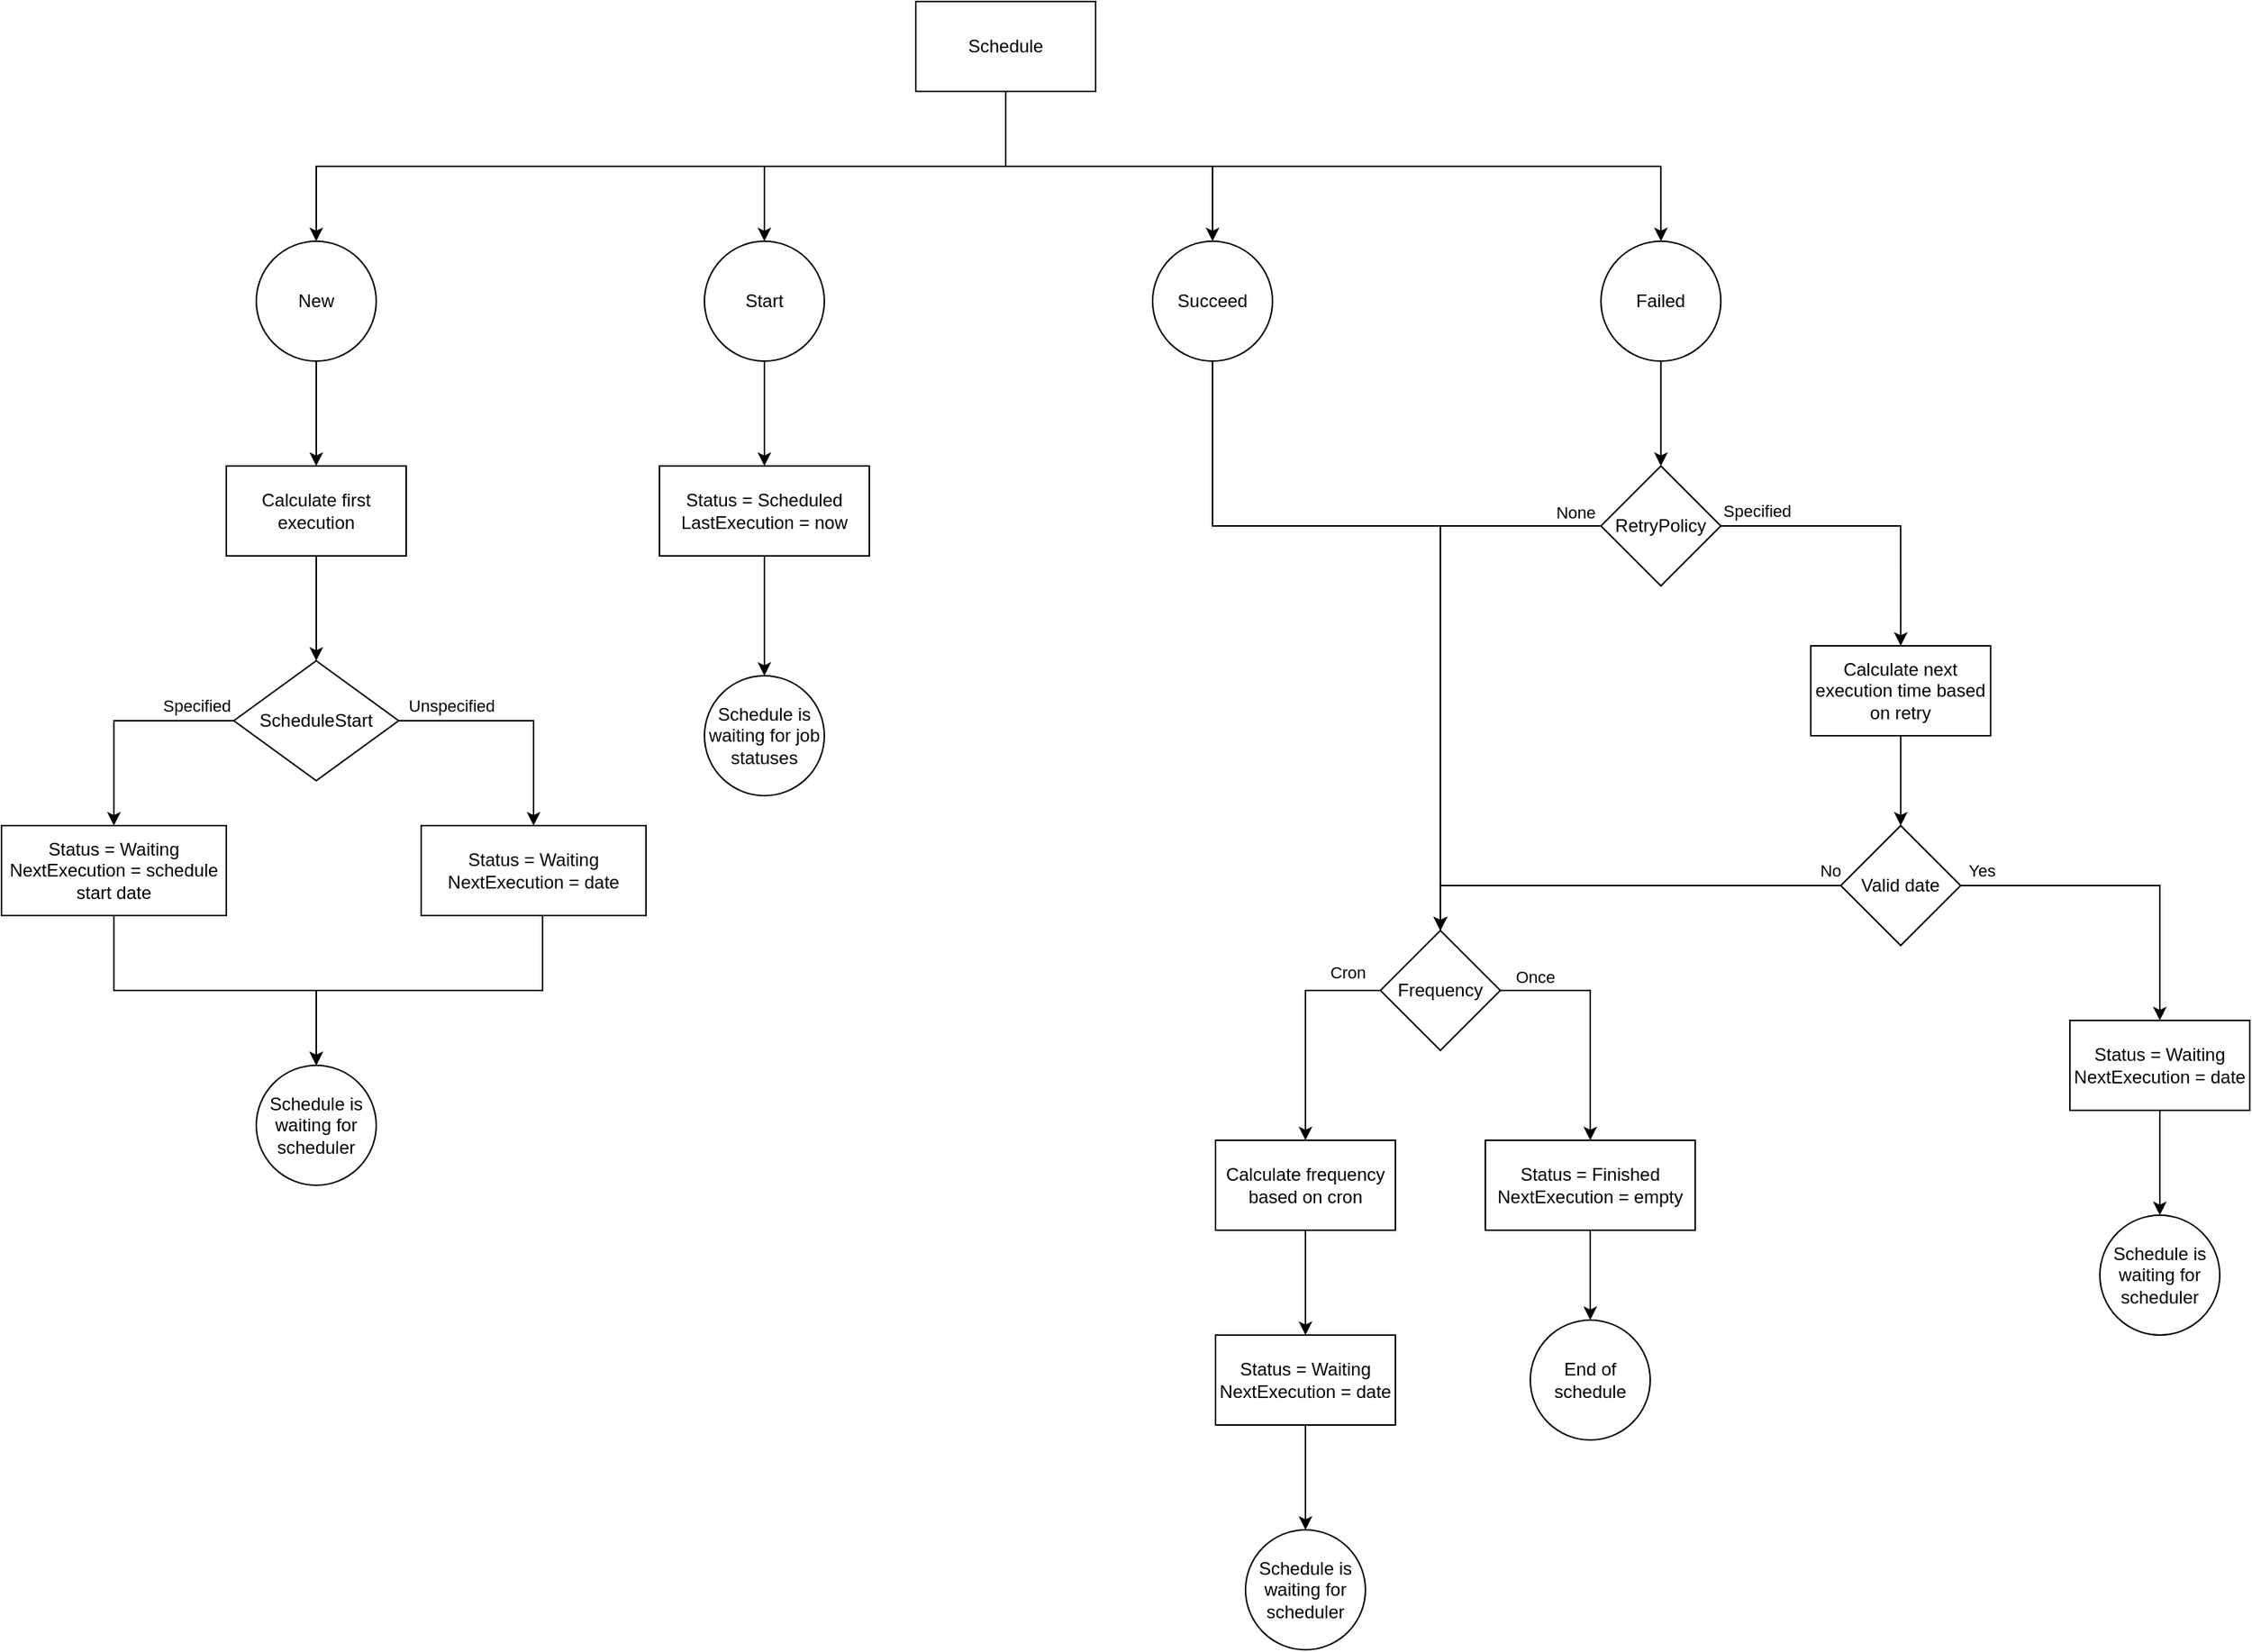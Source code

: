 <mxfile version="24.7.17">
  <diagram name="Strona-1" id="AHVVo2TzYNKZg2VQZ6vx">
    <mxGraphModel dx="1088" dy="553" grid="1" gridSize="10" guides="1" tooltips="1" connect="1" arrows="1" fold="1" page="1" pageScale="1" pageWidth="827" pageHeight="1169" math="0" shadow="0">
      <root>
        <mxCell id="0" />
        <mxCell id="1" parent="0" />
        <mxCell id="PyxdqDs6xn2357YQWsqR-6" style="edgeStyle=orthogonalEdgeStyle;rounded=0;orthogonalLoop=1;jettySize=auto;html=1;entryX=0.5;entryY=0;entryDx=0;entryDy=0;exitX=0.5;exitY=1;exitDx=0;exitDy=0;" parent="1" source="PyxdqDs6xn2357YQWsqR-1" target="PyxdqDs6xn2357YQWsqR-2" edge="1">
          <mxGeometry relative="1" as="geometry" />
        </mxCell>
        <mxCell id="PyxdqDs6xn2357YQWsqR-7" style="edgeStyle=orthogonalEdgeStyle;rounded=0;orthogonalLoop=1;jettySize=auto;html=1;entryX=0.5;entryY=0;entryDx=0;entryDy=0;exitX=0.5;exitY=1;exitDx=0;exitDy=0;" parent="1" source="PyxdqDs6xn2357YQWsqR-1" target="PyxdqDs6xn2357YQWsqR-3" edge="1">
          <mxGeometry relative="1" as="geometry">
            <mxPoint x="800" y="70" as="sourcePoint" />
          </mxGeometry>
        </mxCell>
        <mxCell id="PyxdqDs6xn2357YQWsqR-8" style="edgeStyle=orthogonalEdgeStyle;rounded=0;orthogonalLoop=1;jettySize=auto;html=1;entryX=0.5;entryY=0;entryDx=0;entryDy=0;exitX=0.5;exitY=1;exitDx=0;exitDy=0;" parent="1" source="PyxdqDs6xn2357YQWsqR-1" target="PyxdqDs6xn2357YQWsqR-4" edge="1">
          <mxGeometry relative="1" as="geometry" />
        </mxCell>
        <mxCell id="PyxdqDs6xn2357YQWsqR-9" style="edgeStyle=orthogonalEdgeStyle;rounded=0;orthogonalLoop=1;jettySize=auto;html=1;entryX=0.5;entryY=0;entryDx=0;entryDy=0;exitX=0.5;exitY=1;exitDx=0;exitDy=0;" parent="1" source="PyxdqDs6xn2357YQWsqR-1" target="PyxdqDs6xn2357YQWsqR-5" edge="1">
          <mxGeometry relative="1" as="geometry" />
        </mxCell>
        <mxCell id="PyxdqDs6xn2357YQWsqR-1" value="Schedule" style="rounded=0;whiteSpace=wrap;html=1;" parent="1" vertex="1">
          <mxGeometry x="710" y="30" width="120" height="60" as="geometry" />
        </mxCell>
        <mxCell id="PyxdqDs6xn2357YQWsqR-15" value="" style="edgeStyle=orthogonalEdgeStyle;rounded=0;orthogonalLoop=1;jettySize=auto;html=1;" parent="1" source="PyxdqDs6xn2357YQWsqR-2" target="PyxdqDs6xn2357YQWsqR-14" edge="1">
          <mxGeometry relative="1" as="geometry" />
        </mxCell>
        <mxCell id="PyxdqDs6xn2357YQWsqR-2" value="Start" style="ellipse;whiteSpace=wrap;html=1;aspect=fixed;" parent="1" vertex="1">
          <mxGeometry x="569" y="190" width="80" height="80" as="geometry" />
        </mxCell>
        <mxCell id="PyxdqDs6xn2357YQWsqR-11" value="" style="edgeStyle=orthogonalEdgeStyle;rounded=0;orthogonalLoop=1;jettySize=auto;html=1;entryX=0.5;entryY=0;entryDx=0;entryDy=0;" parent="1" source="PyxdqDs6xn2357YQWsqR-3" target="PyxdqDs6xn2357YQWsqR-60" edge="1">
          <mxGeometry relative="1" as="geometry" />
        </mxCell>
        <mxCell id="PyxdqDs6xn2357YQWsqR-3" value="New" style="ellipse;whiteSpace=wrap;html=1;aspect=fixed;" parent="1" vertex="1">
          <mxGeometry x="270" y="190" width="80" height="80" as="geometry" />
        </mxCell>
        <mxCell id="PyxdqDs6xn2357YQWsqR-17" value="" style="edgeStyle=orthogonalEdgeStyle;rounded=0;orthogonalLoop=1;jettySize=auto;html=1;entryX=0.5;entryY=0;entryDx=0;entryDy=0;exitX=0.5;exitY=1;exitDx=0;exitDy=0;" parent="1" source="PyxdqDs6xn2357YQWsqR-4" target="PyxdqDs6xn2357YQWsqR-18" edge="1">
          <mxGeometry relative="1" as="geometry">
            <mxPoint x="960.0" y="330" as="targetPoint" />
            <Array as="points">
              <mxPoint x="908" y="380" />
              <mxPoint x="1060" y="380" />
            </Array>
          </mxGeometry>
        </mxCell>
        <mxCell id="PyxdqDs6xn2357YQWsqR-4" value="Succeed" style="ellipse;whiteSpace=wrap;html=1;aspect=fixed;" parent="1" vertex="1">
          <mxGeometry x="868" y="190" width="80" height="80" as="geometry" />
        </mxCell>
        <mxCell id="PyxdqDs6xn2357YQWsqR-26" style="edgeStyle=orthogonalEdgeStyle;rounded=0;orthogonalLoop=1;jettySize=auto;html=1;entryX=0.5;entryY=0;entryDx=0;entryDy=0;exitX=0.5;exitY=1;exitDx=0;exitDy=0;" parent="1" source="PyxdqDs6xn2357YQWsqR-5" target="PyxdqDs6xn2357YQWsqR-25" edge="1">
          <mxGeometry relative="1" as="geometry" />
        </mxCell>
        <mxCell id="PyxdqDs6xn2357YQWsqR-5" value="Failed" style="ellipse;whiteSpace=wrap;html=1;aspect=fixed;" parent="1" vertex="1">
          <mxGeometry x="1167.14" y="190" width="80" height="80" as="geometry" />
        </mxCell>
        <mxCell id="PyxdqDs6xn2357YQWsqR-42" style="edgeStyle=orthogonalEdgeStyle;rounded=0;orthogonalLoop=1;jettySize=auto;html=1;entryX=0.5;entryY=0;entryDx=0;entryDy=0;exitX=0.54;exitY=0.993;exitDx=0;exitDy=0;exitPerimeter=0;" parent="1" source="PyxdqDs6xn2357YQWsqR-10" target="PyxdqDs6xn2357YQWsqR-41" edge="1">
          <mxGeometry relative="1" as="geometry" />
        </mxCell>
        <mxCell id="PyxdqDs6xn2357YQWsqR-10" value="Status = Waiting&lt;div&gt;NextExecution = date&lt;/div&gt;" style="whiteSpace=wrap;html=1;" parent="1" vertex="1">
          <mxGeometry x="380" y="580" width="150" height="60" as="geometry" />
        </mxCell>
        <mxCell id="PyxdqDs6xn2357YQWsqR-44" style="edgeStyle=orthogonalEdgeStyle;rounded=0;orthogonalLoop=1;jettySize=auto;html=1;entryX=0.5;entryY=0;entryDx=0;entryDy=0;" parent="1" source="PyxdqDs6xn2357YQWsqR-14" target="PyxdqDs6xn2357YQWsqR-43" edge="1">
          <mxGeometry relative="1" as="geometry" />
        </mxCell>
        <mxCell id="PyxdqDs6xn2357YQWsqR-14" value="Status = Scheduled&lt;div&gt;LastExecution = now&lt;/div&gt;" style="whiteSpace=wrap;html=1;" parent="1" vertex="1">
          <mxGeometry x="539" y="340" width="140" height="60" as="geometry" />
        </mxCell>
        <mxCell id="PyxdqDs6xn2357YQWsqR-20" value="" style="edgeStyle=orthogonalEdgeStyle;rounded=0;orthogonalLoop=1;jettySize=auto;html=1;exitX=1;exitY=0.5;exitDx=0;exitDy=0;" parent="1" source="PyxdqDs6xn2357YQWsqR-18" target="PyxdqDs6xn2357YQWsqR-19" edge="1">
          <mxGeometry relative="1" as="geometry" />
        </mxCell>
        <mxCell id="PyxdqDs6xn2357YQWsqR-21" value="Once" style="edgeLabel;html=1;align=center;verticalAlign=middle;resizable=0;points=[];" parent="PyxdqDs6xn2357YQWsqR-20" vertex="1" connectable="0">
          <mxGeometry x="0.105" y="-1" relative="1" as="geometry">
            <mxPoint x="-36" y="-38" as="offset" />
          </mxGeometry>
        </mxCell>
        <mxCell id="PyxdqDs6xn2357YQWsqR-23" value="" style="edgeStyle=orthogonalEdgeStyle;rounded=0;orthogonalLoop=1;jettySize=auto;html=1;exitX=0;exitY=0.5;exitDx=0;exitDy=0;entryX=0.5;entryY=0;entryDx=0;entryDy=0;" parent="1" source="PyxdqDs6xn2357YQWsqR-18" target="PyxdqDs6xn2357YQWsqR-35" edge="1">
          <mxGeometry relative="1" as="geometry" />
        </mxCell>
        <mxCell id="PyxdqDs6xn2357YQWsqR-24" value="Cron" style="edgeLabel;html=1;align=center;verticalAlign=middle;resizable=0;points=[];" parent="PyxdqDs6xn2357YQWsqR-23" vertex="1" connectable="0">
          <mxGeometry x="0.003" relative="1" as="geometry">
            <mxPoint x="28" y="-37" as="offset" />
          </mxGeometry>
        </mxCell>
        <mxCell id="PyxdqDs6xn2357YQWsqR-18" value="Frequency" style="rhombus;whiteSpace=wrap;html=1;" parent="1" vertex="1">
          <mxGeometry x="1020" y="650" width="80" height="80" as="geometry" />
        </mxCell>
        <mxCell id="PyxdqDs6xn2357YQWsqR-40" style="edgeStyle=orthogonalEdgeStyle;rounded=0;orthogonalLoop=1;jettySize=auto;html=1;entryX=0.5;entryY=0;entryDx=0;entryDy=0;" parent="1" source="PyxdqDs6xn2357YQWsqR-19" target="PyxdqDs6xn2357YQWsqR-39" edge="1">
          <mxGeometry relative="1" as="geometry" />
        </mxCell>
        <mxCell id="PyxdqDs6xn2357YQWsqR-19" value="Status = Finished&lt;div&gt;NextExecution = empty&lt;/div&gt;" style="whiteSpace=wrap;html=1;" parent="1" vertex="1">
          <mxGeometry x="1090" y="790" width="140" height="60" as="geometry" />
        </mxCell>
        <mxCell id="PyxdqDs6xn2357YQWsqR-46" style="edgeStyle=orthogonalEdgeStyle;rounded=0;orthogonalLoop=1;jettySize=auto;html=1;entryX=0.5;entryY=0;entryDx=0;entryDy=0;" parent="1" source="PyxdqDs6xn2357YQWsqR-22" target="PyxdqDs6xn2357YQWsqR-45" edge="1">
          <mxGeometry relative="1" as="geometry">
            <mxPoint x="1010" y="1030" as="targetPoint" />
          </mxGeometry>
        </mxCell>
        <mxCell id="PyxdqDs6xn2357YQWsqR-22" value="Status = Waiting&lt;div&gt;NextExecution = date&lt;/div&gt;" style="whiteSpace=wrap;html=1;" parent="1" vertex="1">
          <mxGeometry x="910" y="920" width="120" height="60" as="geometry" />
        </mxCell>
        <mxCell id="PyxdqDs6xn2357YQWsqR-29" value="" style="edgeStyle=orthogonalEdgeStyle;rounded=0;orthogonalLoop=1;jettySize=auto;html=1;exitX=0;exitY=0.5;exitDx=0;exitDy=0;entryX=0.5;entryY=0;entryDx=0;entryDy=0;" parent="1" source="PyxdqDs6xn2357YQWsqR-25" target="PyxdqDs6xn2357YQWsqR-18" edge="1">
          <mxGeometry relative="1" as="geometry">
            <mxPoint x="1370.034" y="464" as="targetPoint" />
            <Array as="points">
              <mxPoint x="1060" y="430" />
              <mxPoint x="1060" y="740" />
            </Array>
          </mxGeometry>
        </mxCell>
        <mxCell id="PyxdqDs6xn2357YQWsqR-32" value="None" style="edgeLabel;html=1;align=center;verticalAlign=middle;resizable=0;points=[];" parent="PyxdqDs6xn2357YQWsqR-29" vertex="1" connectable="0">
          <mxGeometry x="-0.355" relative="1" as="geometry">
            <mxPoint x="90" y="-24" as="offset" />
          </mxGeometry>
        </mxCell>
        <mxCell id="PyxdqDs6xn2357YQWsqR-31" style="edgeStyle=orthogonalEdgeStyle;rounded=0;orthogonalLoop=1;jettySize=auto;html=1;entryX=0.5;entryY=0;entryDx=0;entryDy=0;exitX=1;exitY=0.5;exitDx=0;exitDy=0;" parent="1" source="PyxdqDs6xn2357YQWsqR-25" target="PyxdqDs6xn2357YQWsqR-30" edge="1">
          <mxGeometry relative="1" as="geometry" />
        </mxCell>
        <mxCell id="PyxdqDs6xn2357YQWsqR-33" value="Specified" style="edgeLabel;html=1;align=center;verticalAlign=middle;resizable=0;points=[];" parent="PyxdqDs6xn2357YQWsqR-31" vertex="1" connectable="0">
          <mxGeometry x="-0.407" y="-1" relative="1" as="geometry">
            <mxPoint x="-36" y="-11" as="offset" />
          </mxGeometry>
        </mxCell>
        <mxCell id="PyxdqDs6xn2357YQWsqR-25" value="RetryPolicy" style="rhombus;whiteSpace=wrap;html=1;" parent="1" vertex="1">
          <mxGeometry x="1167.14" y="340" width="80" height="80" as="geometry" />
        </mxCell>
        <mxCell id="PyxdqDs6xn2357YQWsqR-50" style="edgeStyle=orthogonalEdgeStyle;rounded=0;orthogonalLoop=1;jettySize=auto;html=1;entryX=0.5;entryY=0;entryDx=0;entryDy=0;" parent="1" source="PyxdqDs6xn2357YQWsqR-30" target="PyxdqDs6xn2357YQWsqR-48" edge="1">
          <mxGeometry relative="1" as="geometry" />
        </mxCell>
        <mxCell id="PyxdqDs6xn2357YQWsqR-30" value="Calculate next execution time based on retry" style="whiteSpace=wrap;html=1;" parent="1" vertex="1">
          <mxGeometry x="1307.14" y="460" width="120" height="60" as="geometry" />
        </mxCell>
        <mxCell id="PyxdqDs6xn2357YQWsqR-36" style="edgeStyle=orthogonalEdgeStyle;rounded=0;orthogonalLoop=1;jettySize=auto;html=1;entryX=0.5;entryY=0;entryDx=0;entryDy=0;" parent="1" source="PyxdqDs6xn2357YQWsqR-35" target="PyxdqDs6xn2357YQWsqR-22" edge="1">
          <mxGeometry relative="1" as="geometry" />
        </mxCell>
        <mxCell id="PyxdqDs6xn2357YQWsqR-35" value="Calculate frequency based on cron" style="whiteSpace=wrap;html=1;" parent="1" vertex="1">
          <mxGeometry x="910" y="790" width="120" height="60" as="geometry" />
        </mxCell>
        <mxCell id="PyxdqDs6xn2357YQWsqR-39" value="End of schedule" style="ellipse;whiteSpace=wrap;html=1;aspect=fixed;" parent="1" vertex="1">
          <mxGeometry x="1120" y="910" width="80" height="80" as="geometry" />
        </mxCell>
        <mxCell id="PyxdqDs6xn2357YQWsqR-41" value="Schedule is waiting for scheduler" style="ellipse;whiteSpace=wrap;html=1;aspect=fixed;" parent="1" vertex="1">
          <mxGeometry x="270" y="740" width="80" height="80" as="geometry" />
        </mxCell>
        <mxCell id="PyxdqDs6xn2357YQWsqR-43" value="Schedule is waiting for job statuses" style="ellipse;whiteSpace=wrap;html=1;aspect=fixed;" parent="1" vertex="1">
          <mxGeometry x="569" y="480" width="80" height="80" as="geometry" />
        </mxCell>
        <mxCell id="PyxdqDs6xn2357YQWsqR-45" value="Schedule is waiting for scheduler" style="ellipse;whiteSpace=wrap;html=1;aspect=fixed;" parent="1" vertex="1">
          <mxGeometry x="930" y="1050" width="80" height="80" as="geometry" />
        </mxCell>
        <mxCell id="PyxdqDs6xn2357YQWsqR-51" style="edgeStyle=orthogonalEdgeStyle;rounded=0;orthogonalLoop=1;jettySize=auto;html=1;entryX=0.5;entryY=0;entryDx=0;entryDy=0;exitX=0;exitY=0.5;exitDx=0;exitDy=0;" parent="1" source="PyxdqDs6xn2357YQWsqR-48" target="PyxdqDs6xn2357YQWsqR-18" edge="1">
          <mxGeometry relative="1" as="geometry">
            <mxPoint x="1580" y="700" as="targetPoint" />
          </mxGeometry>
        </mxCell>
        <mxCell id="PyxdqDs6xn2357YQWsqR-52" value="No" style="edgeLabel;html=1;align=center;verticalAlign=middle;resizable=0;points=[];" parent="PyxdqDs6xn2357YQWsqR-51" vertex="1" connectable="0">
          <mxGeometry x="-0.343" relative="1" as="geometry">
            <mxPoint x="90" y="-10" as="offset" />
          </mxGeometry>
        </mxCell>
        <mxCell id="PyxdqDs6xn2357YQWsqR-48" value="Valid date" style="rhombus;whiteSpace=wrap;html=1;fontSize=12;" parent="1" vertex="1">
          <mxGeometry x="1327.14" y="580" width="80" height="80" as="geometry" />
        </mxCell>
        <mxCell id="PyxdqDs6xn2357YQWsqR-58" style="edgeStyle=orthogonalEdgeStyle;rounded=0;orthogonalLoop=1;jettySize=auto;html=1;entryX=0.5;entryY=0;entryDx=0;entryDy=0;" parent="1" source="PyxdqDs6xn2357YQWsqR-53" target="PyxdqDs6xn2357YQWsqR-57" edge="1">
          <mxGeometry relative="1" as="geometry" />
        </mxCell>
        <mxCell id="PyxdqDs6xn2357YQWsqR-53" value="Status = Waiting&lt;div&gt;NextExecution = date&lt;/div&gt;" style="whiteSpace=wrap;html=1;" parent="1" vertex="1">
          <mxGeometry x="1480" y="710" width="120" height="60" as="geometry" />
        </mxCell>
        <mxCell id="PyxdqDs6xn2357YQWsqR-54" style="edgeStyle=orthogonalEdgeStyle;rounded=0;orthogonalLoop=1;jettySize=auto;html=1;entryX=0.5;entryY=0;entryDx=0;entryDy=0;exitX=1;exitY=0.5;exitDx=0;exitDy=0;" parent="1" source="PyxdqDs6xn2357YQWsqR-48" target="PyxdqDs6xn2357YQWsqR-53" edge="1">
          <mxGeometry relative="1" as="geometry" />
        </mxCell>
        <mxCell id="PyxdqDs6xn2357YQWsqR-55" value="Yes" style="edgeLabel;html=1;align=center;verticalAlign=middle;resizable=0;points=[];" parent="PyxdqDs6xn2357YQWsqR-54" vertex="1" connectable="0">
          <mxGeometry x="-0.369" relative="1" as="geometry">
            <mxPoint x="-57" y="-10" as="offset" />
          </mxGeometry>
        </mxCell>
        <mxCell id="PyxdqDs6xn2357YQWsqR-57" value="Schedule is waiting for scheduler" style="ellipse;whiteSpace=wrap;html=1;aspect=fixed;" parent="1" vertex="1">
          <mxGeometry x="1500" y="840" width="80" height="80" as="geometry" />
        </mxCell>
        <mxCell id="PyxdqDs6xn2357YQWsqR-63" style="edgeStyle=orthogonalEdgeStyle;rounded=0;orthogonalLoop=1;jettySize=auto;html=1;entryX=0.5;entryY=0;entryDx=0;entryDy=0;exitX=0;exitY=0.5;exitDx=0;exitDy=0;" parent="1" source="PyxdqDs6xn2357YQWsqR-59" target="PyxdqDs6xn2357YQWsqR-62" edge="1">
          <mxGeometry relative="1" as="geometry" />
        </mxCell>
        <mxCell id="PyxdqDs6xn2357YQWsqR-64" value="Specified" style="edgeLabel;html=1;align=center;verticalAlign=middle;resizable=0;points=[];" parent="PyxdqDs6xn2357YQWsqR-63" vertex="1" connectable="0">
          <mxGeometry x="-0.199" relative="1" as="geometry">
            <mxPoint x="35" y="-10" as="offset" />
          </mxGeometry>
        </mxCell>
        <mxCell id="PyxdqDs6xn2357YQWsqR-59" value="ScheduleStart" style="rhombus;whiteSpace=wrap;html=1;" parent="1" vertex="1">
          <mxGeometry x="255" y="470" width="110" height="80" as="geometry" />
        </mxCell>
        <mxCell id="PyxdqDs6xn2357YQWsqR-61" style="edgeStyle=orthogonalEdgeStyle;rounded=0;orthogonalLoop=1;jettySize=auto;html=1;entryX=0.5;entryY=0;entryDx=0;entryDy=0;" parent="1" source="PyxdqDs6xn2357YQWsqR-60" target="PyxdqDs6xn2357YQWsqR-59" edge="1">
          <mxGeometry relative="1" as="geometry" />
        </mxCell>
        <mxCell id="PyxdqDs6xn2357YQWsqR-60" value="Calculate first execution" style="whiteSpace=wrap;html=1;" parent="1" vertex="1">
          <mxGeometry x="250.0" y="340" width="120" height="60" as="geometry" />
        </mxCell>
        <mxCell id="PyxdqDs6xn2357YQWsqR-67" style="edgeStyle=orthogonalEdgeStyle;rounded=0;orthogonalLoop=1;jettySize=auto;html=1;entryX=0.5;entryY=0;entryDx=0;entryDy=0;exitX=0.5;exitY=1;exitDx=0;exitDy=0;" parent="1" source="PyxdqDs6xn2357YQWsqR-62" target="PyxdqDs6xn2357YQWsqR-41" edge="1">
          <mxGeometry relative="1" as="geometry" />
        </mxCell>
        <mxCell id="PyxdqDs6xn2357YQWsqR-62" value="Status = Waiting&lt;div&gt;NextExecution = schedule start date&lt;/div&gt;" style="whiteSpace=wrap;html=1;" parent="1" vertex="1">
          <mxGeometry x="100" y="580" width="150" height="60" as="geometry" />
        </mxCell>
        <mxCell id="PyxdqDs6xn2357YQWsqR-65" style="edgeStyle=orthogonalEdgeStyle;rounded=0;orthogonalLoop=1;jettySize=auto;html=1;entryX=0.5;entryY=0;entryDx=0;entryDy=0;" parent="1" source="PyxdqDs6xn2357YQWsqR-59" target="PyxdqDs6xn2357YQWsqR-10" edge="1">
          <mxGeometry relative="1" as="geometry">
            <mxPoint x="480" y="580" as="targetPoint" />
          </mxGeometry>
        </mxCell>
        <mxCell id="PyxdqDs6xn2357YQWsqR-66" value="Unspecified" style="edgeLabel;html=1;align=center;verticalAlign=middle;resizable=0;points=[];" parent="PyxdqDs6xn2357YQWsqR-65" vertex="1" connectable="0">
          <mxGeometry x="-0.123" y="-2" relative="1" as="geometry">
            <mxPoint x="-35" y="-12" as="offset" />
          </mxGeometry>
        </mxCell>
      </root>
    </mxGraphModel>
  </diagram>
</mxfile>
